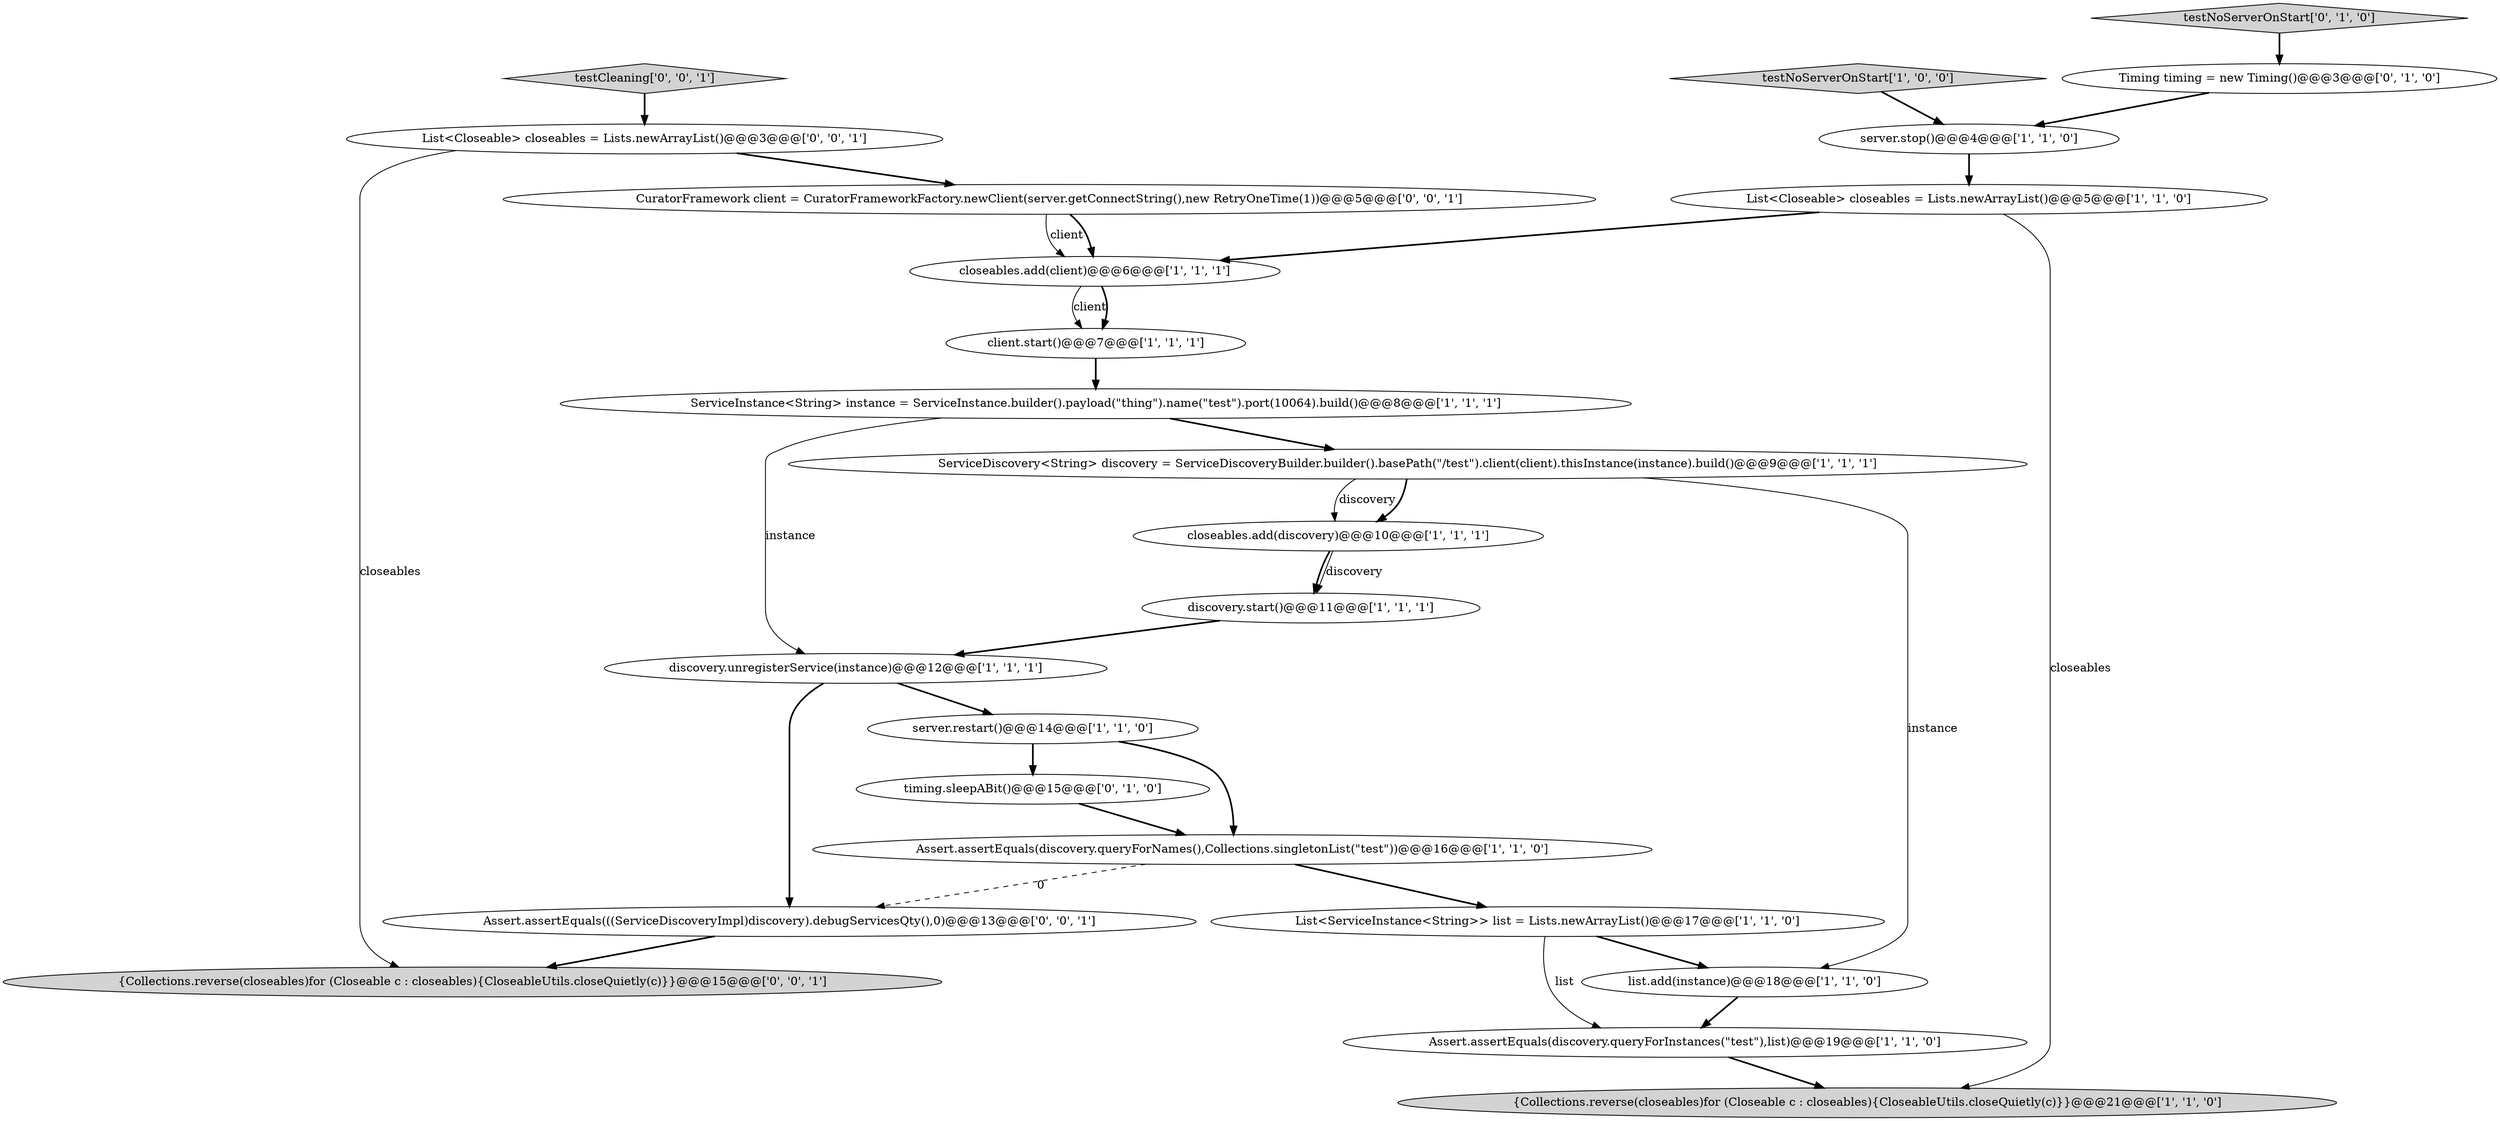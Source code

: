 digraph {
6 [style = filled, label = "discovery.unregisterService(instance)@@@12@@@['1', '1', '1']", fillcolor = white, shape = ellipse image = "AAA0AAABBB1BBB"];
23 [style = filled, label = "{Collections.reverse(closeables)for (Closeable c : closeables){CloseableUtils.closeQuietly(c)}}@@@15@@@['0', '0', '1']", fillcolor = lightgray, shape = ellipse image = "AAA0AAABBB3BBB"];
9 [style = filled, label = "closeables.add(discovery)@@@10@@@['1', '1', '1']", fillcolor = white, shape = ellipse image = "AAA0AAABBB1BBB"];
8 [style = filled, label = "ServiceInstance<String> instance = ServiceInstance.builder().payload(\"thing\").name(\"test\").port(10064).build()@@@8@@@['1', '1', '1']", fillcolor = white, shape = ellipse image = "AAA0AAABBB1BBB"];
14 [style = filled, label = "ServiceDiscovery<String> discovery = ServiceDiscoveryBuilder.builder().basePath(\"/test\").client(client).thisInstance(instance).build()@@@9@@@['1', '1', '1']", fillcolor = white, shape = ellipse image = "AAA0AAABBB1BBB"];
22 [style = filled, label = "List<Closeable> closeables = Lists.newArrayList()@@@3@@@['0', '0', '1']", fillcolor = white, shape = ellipse image = "AAA0AAABBB3BBB"];
21 [style = filled, label = "CuratorFramework client = CuratorFrameworkFactory.newClient(server.getConnectString(),new RetryOneTime(1))@@@5@@@['0', '0', '1']", fillcolor = white, shape = ellipse image = "AAA0AAABBB3BBB"];
15 [style = filled, label = "discovery.start()@@@11@@@['1', '1', '1']", fillcolor = white, shape = ellipse image = "AAA0AAABBB1BBB"];
13 [style = filled, label = "client.start()@@@7@@@['1', '1', '1']", fillcolor = white, shape = ellipse image = "AAA0AAABBB1BBB"];
12 [style = filled, label = "testNoServerOnStart['1', '0', '0']", fillcolor = lightgray, shape = diamond image = "AAA0AAABBB1BBB"];
10 [style = filled, label = "List<ServiceInstance<String>> list = Lists.newArrayList()@@@17@@@['1', '1', '0']", fillcolor = white, shape = ellipse image = "AAA0AAABBB1BBB"];
16 [style = filled, label = "testNoServerOnStart['0', '1', '0']", fillcolor = lightgray, shape = diamond image = "AAA0AAABBB2BBB"];
18 [style = filled, label = "Timing timing = new Timing()@@@3@@@['0', '1', '0']", fillcolor = white, shape = ellipse image = "AAA1AAABBB2BBB"];
2 [style = filled, label = "list.add(instance)@@@18@@@['1', '1', '0']", fillcolor = white, shape = ellipse image = "AAA0AAABBB1BBB"];
20 [style = filled, label = "Assert.assertEquals(((ServiceDiscoveryImpl)discovery).debugServicesQty(),0)@@@13@@@['0', '0', '1']", fillcolor = white, shape = ellipse image = "AAA0AAABBB3BBB"];
1 [style = filled, label = "Assert.assertEquals(discovery.queryForNames(),Collections.singletonList(\"test\"))@@@16@@@['1', '1', '0']", fillcolor = white, shape = ellipse image = "AAA0AAABBB1BBB"];
19 [style = filled, label = "testCleaning['0', '0', '1']", fillcolor = lightgray, shape = diamond image = "AAA0AAABBB3BBB"];
11 [style = filled, label = "Assert.assertEquals(discovery.queryForInstances(\"test\"),list)@@@19@@@['1', '1', '0']", fillcolor = white, shape = ellipse image = "AAA0AAABBB1BBB"];
7 [style = filled, label = "server.stop()@@@4@@@['1', '1', '0']", fillcolor = white, shape = ellipse image = "AAA0AAABBB1BBB"];
3 [style = filled, label = "closeables.add(client)@@@6@@@['1', '1', '1']", fillcolor = white, shape = ellipse image = "AAA0AAABBB1BBB"];
5 [style = filled, label = "List<Closeable> closeables = Lists.newArrayList()@@@5@@@['1', '1', '0']", fillcolor = white, shape = ellipse image = "AAA0AAABBB1BBB"];
0 [style = filled, label = "{Collections.reverse(closeables)for (Closeable c : closeables){CloseableUtils.closeQuietly(c)}}@@@21@@@['1', '1', '0']", fillcolor = lightgray, shape = ellipse image = "AAA0AAABBB1BBB"];
17 [style = filled, label = "timing.sleepABit()@@@15@@@['0', '1', '0']", fillcolor = white, shape = ellipse image = "AAA1AAABBB2BBB"];
4 [style = filled, label = "server.restart()@@@14@@@['1', '1', '0']", fillcolor = white, shape = ellipse image = "AAA0AAABBB1BBB"];
21->3 [style = solid, label="client"];
12->7 [style = bold, label=""];
20->23 [style = bold, label=""];
8->14 [style = bold, label=""];
21->3 [style = bold, label=""];
10->2 [style = bold, label=""];
1->10 [style = bold, label=""];
6->4 [style = bold, label=""];
14->9 [style = solid, label="discovery"];
2->11 [style = bold, label=""];
16->18 [style = bold, label=""];
1->20 [style = dashed, label="0"];
11->0 [style = bold, label=""];
3->13 [style = solid, label="client"];
22->23 [style = solid, label="closeables"];
9->15 [style = bold, label=""];
8->6 [style = solid, label="instance"];
19->22 [style = bold, label=""];
14->9 [style = bold, label=""];
4->17 [style = bold, label=""];
10->11 [style = solid, label="list"];
6->20 [style = bold, label=""];
3->13 [style = bold, label=""];
15->6 [style = bold, label=""];
4->1 [style = bold, label=""];
9->15 [style = solid, label="discovery"];
5->0 [style = solid, label="closeables"];
7->5 [style = bold, label=""];
5->3 [style = bold, label=""];
22->21 [style = bold, label=""];
13->8 [style = bold, label=""];
14->2 [style = solid, label="instance"];
17->1 [style = bold, label=""];
18->7 [style = bold, label=""];
}
